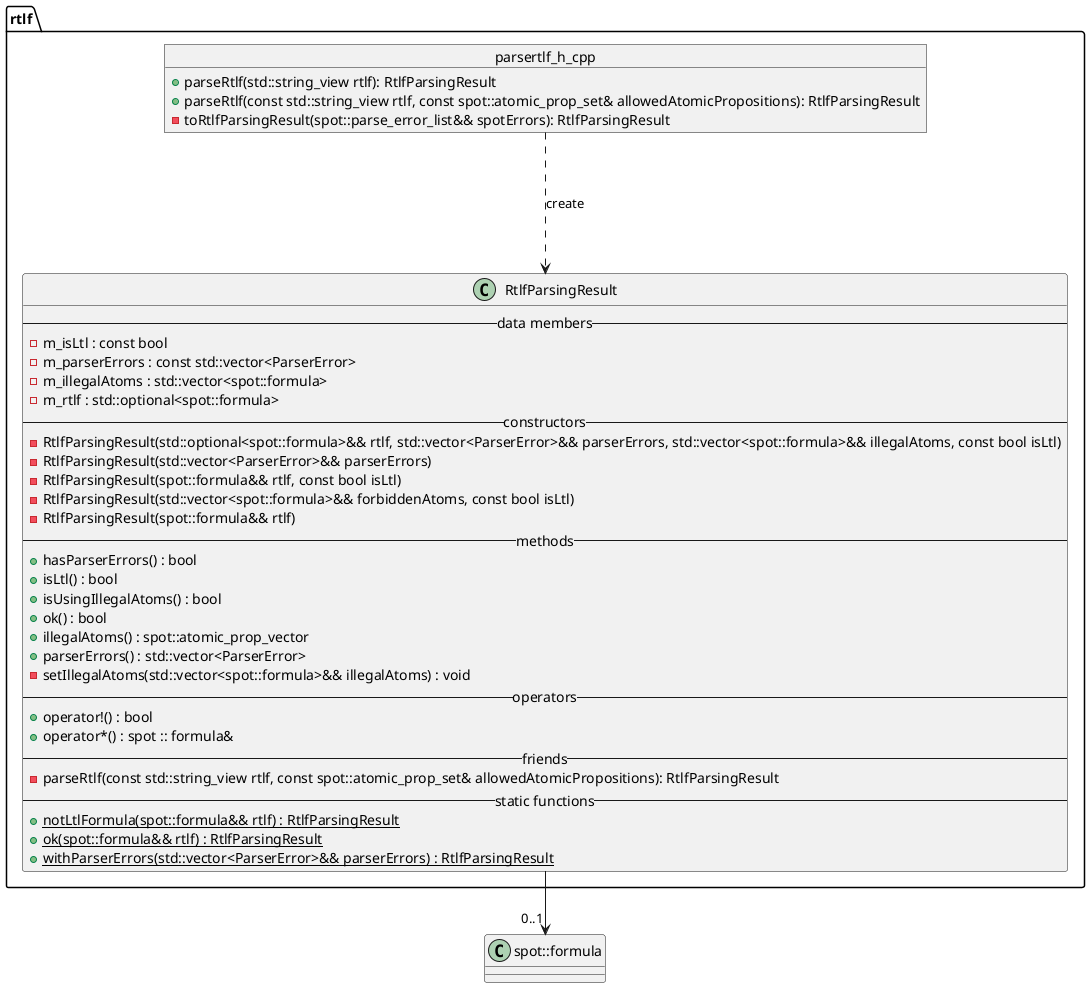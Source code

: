 @startuml parser-rtlf
package rtlf {
    class RtlfParsingResult {
        --data members--
        -m_isLtl : const bool
        -m_parserErrors : const std::vector<ParserError>
        -m_illegalAtoms : std::vector<spot::formula>
        -m_rtlf : std::optional<spot::formula>
        --constructors--
        -RtlfParsingResult(std::optional<spot::formula>&& rtlf, std::vector<ParserError>&& parserErrors, std::vector<spot::formula>&& illegalAtoms, const bool isLtl)
        -RtlfParsingResult(std::vector<ParserError>&& parserErrors)
        -RtlfParsingResult(spot::formula&& rtlf, const bool isLtl)
        -RtlfParsingResult(std::vector<spot::formula>&& forbiddenAtoms, const bool isLtl)
        -RtlfParsingResult(spot::formula&& rtlf)
        --methods--
        +hasParserErrors() : bool
        +isLtl() : bool
        +isUsingIllegalAtoms() : bool
        +ok() : bool
        +illegalAtoms() : spot::atomic_prop_vector
        +parserErrors() : std::vector<ParserError>
        -setIllegalAtoms(std::vector<spot::formula>&& illegalAtoms) : void
        --operators--
        +operator!() : bool
        +operator*() : spot :: formula&
        --friends--
        -parseRtlf(const std::string_view rtlf, const spot::atomic_prop_set& allowedAtomicPropositions): RtlfParsingResult
        --static functions--
        +{static} notLtlFormula(spot::formula&& rtlf) : RtlfParsingResult
        +{static} ok(spot::formula&& rtlf) : RtlfParsingResult
        +{static} withParserErrors(std::vector<ParserError>&& parserErrors) : RtlfParsingResult
    }

    object parsertlf_h_cpp {
        +parseRtlf(std::string_view rtlf): RtlfParsingResult
        +parseRtlf(const std::string_view rtlf, const spot::atomic_prop_set& allowedAtomicPropositions): RtlfParsingResult
        -toRtlfParsingResult(spot::parse_error_list&& spotErrors): RtlfParsingResult
    }
}

class spot::formula {}

RtlfParsingResult --> "0..1" spot::formula
parsertlf_h_cpp ...> RtlfParsingResult : create

@enduml